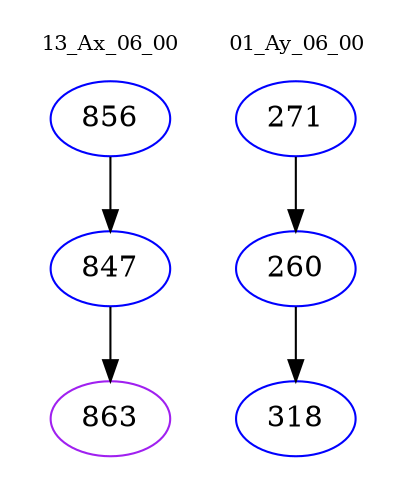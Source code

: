digraph{
subgraph cluster_0 {
color = white
label = "13_Ax_06_00";
fontsize=10;
T0_856 [label="856", color="blue"]
T0_856 -> T0_847 [color="black"]
T0_847 [label="847", color="blue"]
T0_847 -> T0_863 [color="black"]
T0_863 [label="863", color="purple"]
}
subgraph cluster_1 {
color = white
label = "01_Ay_06_00";
fontsize=10;
T1_271 [label="271", color="blue"]
T1_271 -> T1_260 [color="black"]
T1_260 [label="260", color="blue"]
T1_260 -> T1_318 [color="black"]
T1_318 [label="318", color="blue"]
}
}
